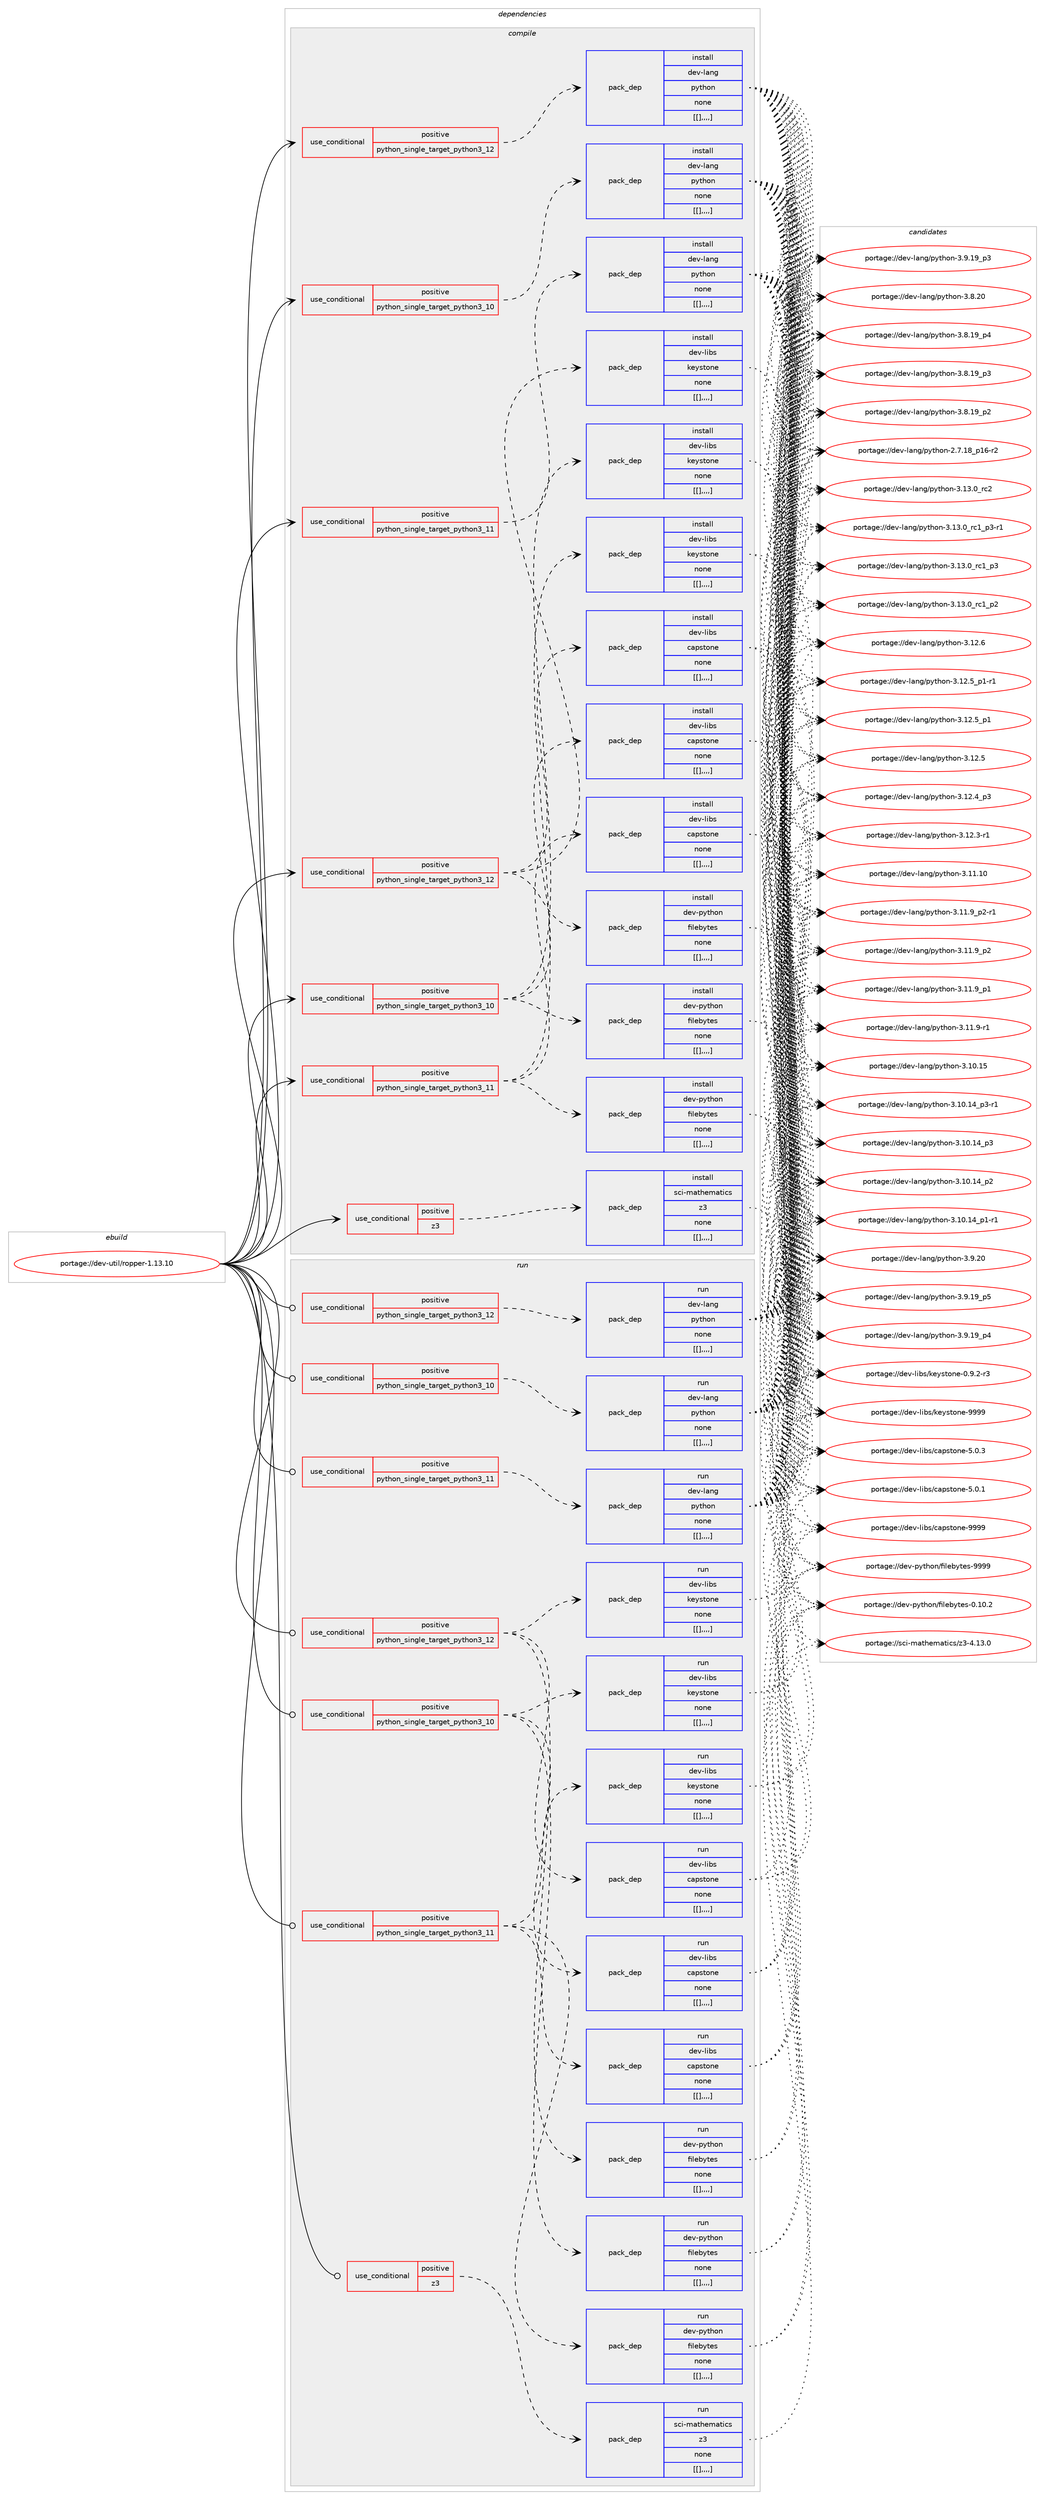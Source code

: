 digraph prolog {

# *************
# Graph options
# *************

newrank=true;
concentrate=true;
compound=true;
graph [rankdir=LR,fontname=Helvetica,fontsize=10,ranksep=1.5];#, ranksep=2.5, nodesep=0.2];
edge  [arrowhead=vee];
node  [fontname=Helvetica,fontsize=10];

# **********
# The ebuild
# **********

subgraph cluster_leftcol {
color=gray;
label=<<i>ebuild</i>>;
id [label="portage://dev-util/ropper-1.13.10", color=red, width=4, href="../dev-util/ropper-1.13.10.svg"];
}

# ****************
# The dependencies
# ****************

subgraph cluster_midcol {
color=gray;
label=<<i>dependencies</i>>;
subgraph cluster_compile {
fillcolor="#eeeeee";
style=filled;
label=<<i>compile</i>>;
subgraph cond63443 {
dependency223070 [label=<<TABLE BORDER="0" CELLBORDER="1" CELLSPACING="0" CELLPADDING="4"><TR><TD ROWSPAN="3" CELLPADDING="10">use_conditional</TD></TR><TR><TD>positive</TD></TR><TR><TD>python_single_target_python3_10</TD></TR></TABLE>>, shape=none, color=red];
subgraph pack158194 {
dependency223071 [label=<<TABLE BORDER="0" CELLBORDER="1" CELLSPACING="0" CELLPADDING="4" WIDTH="220"><TR><TD ROWSPAN="6" CELLPADDING="30">pack_dep</TD></TR><TR><TD WIDTH="110">install</TD></TR><TR><TD>dev-lang</TD></TR><TR><TD>python</TD></TR><TR><TD>none</TD></TR><TR><TD>[[],,,,]</TD></TR></TABLE>>, shape=none, color=blue];
}
dependency223070:e -> dependency223071:w [weight=20,style="dashed",arrowhead="vee"];
}
id:e -> dependency223070:w [weight=20,style="solid",arrowhead="vee"];
subgraph cond63444 {
dependency223072 [label=<<TABLE BORDER="0" CELLBORDER="1" CELLSPACING="0" CELLPADDING="4"><TR><TD ROWSPAN="3" CELLPADDING="10">use_conditional</TD></TR><TR><TD>positive</TD></TR><TR><TD>python_single_target_python3_10</TD></TR></TABLE>>, shape=none, color=red];
subgraph pack158195 {
dependency223073 [label=<<TABLE BORDER="0" CELLBORDER="1" CELLSPACING="0" CELLPADDING="4" WIDTH="220"><TR><TD ROWSPAN="6" CELLPADDING="30">pack_dep</TD></TR><TR><TD WIDTH="110">install</TD></TR><TR><TD>dev-libs</TD></TR><TR><TD>capstone</TD></TR><TR><TD>none</TD></TR><TR><TD>[[],,,,]</TD></TR></TABLE>>, shape=none, color=blue];
}
dependency223072:e -> dependency223073:w [weight=20,style="dashed",arrowhead="vee"];
subgraph pack158196 {
dependency223074 [label=<<TABLE BORDER="0" CELLBORDER="1" CELLSPACING="0" CELLPADDING="4" WIDTH="220"><TR><TD ROWSPAN="6" CELLPADDING="30">pack_dep</TD></TR><TR><TD WIDTH="110">install</TD></TR><TR><TD>dev-libs</TD></TR><TR><TD>keystone</TD></TR><TR><TD>none</TD></TR><TR><TD>[[],,,,]</TD></TR></TABLE>>, shape=none, color=blue];
}
dependency223072:e -> dependency223074:w [weight=20,style="dashed",arrowhead="vee"];
subgraph pack158197 {
dependency223075 [label=<<TABLE BORDER="0" CELLBORDER="1" CELLSPACING="0" CELLPADDING="4" WIDTH="220"><TR><TD ROWSPAN="6" CELLPADDING="30">pack_dep</TD></TR><TR><TD WIDTH="110">install</TD></TR><TR><TD>dev-python</TD></TR><TR><TD>filebytes</TD></TR><TR><TD>none</TD></TR><TR><TD>[[],,,,]</TD></TR></TABLE>>, shape=none, color=blue];
}
dependency223072:e -> dependency223075:w [weight=20,style="dashed",arrowhead="vee"];
}
id:e -> dependency223072:w [weight=20,style="solid",arrowhead="vee"];
subgraph cond63445 {
dependency223076 [label=<<TABLE BORDER="0" CELLBORDER="1" CELLSPACING="0" CELLPADDING="4"><TR><TD ROWSPAN="3" CELLPADDING="10">use_conditional</TD></TR><TR><TD>positive</TD></TR><TR><TD>python_single_target_python3_11</TD></TR></TABLE>>, shape=none, color=red];
subgraph pack158198 {
dependency223077 [label=<<TABLE BORDER="0" CELLBORDER="1" CELLSPACING="0" CELLPADDING="4" WIDTH="220"><TR><TD ROWSPAN="6" CELLPADDING="30">pack_dep</TD></TR><TR><TD WIDTH="110">install</TD></TR><TR><TD>dev-lang</TD></TR><TR><TD>python</TD></TR><TR><TD>none</TD></TR><TR><TD>[[],,,,]</TD></TR></TABLE>>, shape=none, color=blue];
}
dependency223076:e -> dependency223077:w [weight=20,style="dashed",arrowhead="vee"];
}
id:e -> dependency223076:w [weight=20,style="solid",arrowhead="vee"];
subgraph cond63446 {
dependency223078 [label=<<TABLE BORDER="0" CELLBORDER="1" CELLSPACING="0" CELLPADDING="4"><TR><TD ROWSPAN="3" CELLPADDING="10">use_conditional</TD></TR><TR><TD>positive</TD></TR><TR><TD>python_single_target_python3_11</TD></TR></TABLE>>, shape=none, color=red];
subgraph pack158199 {
dependency223079 [label=<<TABLE BORDER="0" CELLBORDER="1" CELLSPACING="0" CELLPADDING="4" WIDTH="220"><TR><TD ROWSPAN="6" CELLPADDING="30">pack_dep</TD></TR><TR><TD WIDTH="110">install</TD></TR><TR><TD>dev-libs</TD></TR><TR><TD>capstone</TD></TR><TR><TD>none</TD></TR><TR><TD>[[],,,,]</TD></TR></TABLE>>, shape=none, color=blue];
}
dependency223078:e -> dependency223079:w [weight=20,style="dashed",arrowhead="vee"];
subgraph pack158200 {
dependency223080 [label=<<TABLE BORDER="0" CELLBORDER="1" CELLSPACING="0" CELLPADDING="4" WIDTH="220"><TR><TD ROWSPAN="6" CELLPADDING="30">pack_dep</TD></TR><TR><TD WIDTH="110">install</TD></TR><TR><TD>dev-libs</TD></TR><TR><TD>keystone</TD></TR><TR><TD>none</TD></TR><TR><TD>[[],,,,]</TD></TR></TABLE>>, shape=none, color=blue];
}
dependency223078:e -> dependency223080:w [weight=20,style="dashed",arrowhead="vee"];
subgraph pack158201 {
dependency223081 [label=<<TABLE BORDER="0" CELLBORDER="1" CELLSPACING="0" CELLPADDING="4" WIDTH="220"><TR><TD ROWSPAN="6" CELLPADDING="30">pack_dep</TD></TR><TR><TD WIDTH="110">install</TD></TR><TR><TD>dev-python</TD></TR><TR><TD>filebytes</TD></TR><TR><TD>none</TD></TR><TR><TD>[[],,,,]</TD></TR></TABLE>>, shape=none, color=blue];
}
dependency223078:e -> dependency223081:w [weight=20,style="dashed",arrowhead="vee"];
}
id:e -> dependency223078:w [weight=20,style="solid",arrowhead="vee"];
subgraph cond63447 {
dependency223082 [label=<<TABLE BORDER="0" CELLBORDER="1" CELLSPACING="0" CELLPADDING="4"><TR><TD ROWSPAN="3" CELLPADDING="10">use_conditional</TD></TR><TR><TD>positive</TD></TR><TR><TD>python_single_target_python3_12</TD></TR></TABLE>>, shape=none, color=red];
subgraph pack158202 {
dependency223083 [label=<<TABLE BORDER="0" CELLBORDER="1" CELLSPACING="0" CELLPADDING="4" WIDTH="220"><TR><TD ROWSPAN="6" CELLPADDING="30">pack_dep</TD></TR><TR><TD WIDTH="110">install</TD></TR><TR><TD>dev-lang</TD></TR><TR><TD>python</TD></TR><TR><TD>none</TD></TR><TR><TD>[[],,,,]</TD></TR></TABLE>>, shape=none, color=blue];
}
dependency223082:e -> dependency223083:w [weight=20,style="dashed",arrowhead="vee"];
}
id:e -> dependency223082:w [weight=20,style="solid",arrowhead="vee"];
subgraph cond63448 {
dependency223084 [label=<<TABLE BORDER="0" CELLBORDER="1" CELLSPACING="0" CELLPADDING="4"><TR><TD ROWSPAN="3" CELLPADDING="10">use_conditional</TD></TR><TR><TD>positive</TD></TR><TR><TD>python_single_target_python3_12</TD></TR></TABLE>>, shape=none, color=red];
subgraph pack158203 {
dependency223085 [label=<<TABLE BORDER="0" CELLBORDER="1" CELLSPACING="0" CELLPADDING="4" WIDTH="220"><TR><TD ROWSPAN="6" CELLPADDING="30">pack_dep</TD></TR><TR><TD WIDTH="110">install</TD></TR><TR><TD>dev-libs</TD></TR><TR><TD>capstone</TD></TR><TR><TD>none</TD></TR><TR><TD>[[],,,,]</TD></TR></TABLE>>, shape=none, color=blue];
}
dependency223084:e -> dependency223085:w [weight=20,style="dashed",arrowhead="vee"];
subgraph pack158204 {
dependency223086 [label=<<TABLE BORDER="0" CELLBORDER="1" CELLSPACING="0" CELLPADDING="4" WIDTH="220"><TR><TD ROWSPAN="6" CELLPADDING="30">pack_dep</TD></TR><TR><TD WIDTH="110">install</TD></TR><TR><TD>dev-libs</TD></TR><TR><TD>keystone</TD></TR><TR><TD>none</TD></TR><TR><TD>[[],,,,]</TD></TR></TABLE>>, shape=none, color=blue];
}
dependency223084:e -> dependency223086:w [weight=20,style="dashed",arrowhead="vee"];
subgraph pack158205 {
dependency223087 [label=<<TABLE BORDER="0" CELLBORDER="1" CELLSPACING="0" CELLPADDING="4" WIDTH="220"><TR><TD ROWSPAN="6" CELLPADDING="30">pack_dep</TD></TR><TR><TD WIDTH="110">install</TD></TR><TR><TD>dev-python</TD></TR><TR><TD>filebytes</TD></TR><TR><TD>none</TD></TR><TR><TD>[[],,,,]</TD></TR></TABLE>>, shape=none, color=blue];
}
dependency223084:e -> dependency223087:w [weight=20,style="dashed",arrowhead="vee"];
}
id:e -> dependency223084:w [weight=20,style="solid",arrowhead="vee"];
subgraph cond63449 {
dependency223088 [label=<<TABLE BORDER="0" CELLBORDER="1" CELLSPACING="0" CELLPADDING="4"><TR><TD ROWSPAN="3" CELLPADDING="10">use_conditional</TD></TR><TR><TD>positive</TD></TR><TR><TD>z3</TD></TR></TABLE>>, shape=none, color=red];
subgraph pack158206 {
dependency223089 [label=<<TABLE BORDER="0" CELLBORDER="1" CELLSPACING="0" CELLPADDING="4" WIDTH="220"><TR><TD ROWSPAN="6" CELLPADDING="30">pack_dep</TD></TR><TR><TD WIDTH="110">install</TD></TR><TR><TD>sci-mathematics</TD></TR><TR><TD>z3</TD></TR><TR><TD>none</TD></TR><TR><TD>[[],,,,]</TD></TR></TABLE>>, shape=none, color=blue];
}
dependency223088:e -> dependency223089:w [weight=20,style="dashed",arrowhead="vee"];
}
id:e -> dependency223088:w [weight=20,style="solid",arrowhead="vee"];
}
subgraph cluster_compileandrun {
fillcolor="#eeeeee";
style=filled;
label=<<i>compile and run</i>>;
}
subgraph cluster_run {
fillcolor="#eeeeee";
style=filled;
label=<<i>run</i>>;
subgraph cond63450 {
dependency223090 [label=<<TABLE BORDER="0" CELLBORDER="1" CELLSPACING="0" CELLPADDING="4"><TR><TD ROWSPAN="3" CELLPADDING="10">use_conditional</TD></TR><TR><TD>positive</TD></TR><TR><TD>python_single_target_python3_10</TD></TR></TABLE>>, shape=none, color=red];
subgraph pack158207 {
dependency223091 [label=<<TABLE BORDER="0" CELLBORDER="1" CELLSPACING="0" CELLPADDING="4" WIDTH="220"><TR><TD ROWSPAN="6" CELLPADDING="30">pack_dep</TD></TR><TR><TD WIDTH="110">run</TD></TR><TR><TD>dev-lang</TD></TR><TR><TD>python</TD></TR><TR><TD>none</TD></TR><TR><TD>[[],,,,]</TD></TR></TABLE>>, shape=none, color=blue];
}
dependency223090:e -> dependency223091:w [weight=20,style="dashed",arrowhead="vee"];
}
id:e -> dependency223090:w [weight=20,style="solid",arrowhead="odot"];
subgraph cond63451 {
dependency223092 [label=<<TABLE BORDER="0" CELLBORDER="1" CELLSPACING="0" CELLPADDING="4"><TR><TD ROWSPAN="3" CELLPADDING="10">use_conditional</TD></TR><TR><TD>positive</TD></TR><TR><TD>python_single_target_python3_10</TD></TR></TABLE>>, shape=none, color=red];
subgraph pack158208 {
dependency223093 [label=<<TABLE BORDER="0" CELLBORDER="1" CELLSPACING="0" CELLPADDING="4" WIDTH="220"><TR><TD ROWSPAN="6" CELLPADDING="30">pack_dep</TD></TR><TR><TD WIDTH="110">run</TD></TR><TR><TD>dev-libs</TD></TR><TR><TD>capstone</TD></TR><TR><TD>none</TD></TR><TR><TD>[[],,,,]</TD></TR></TABLE>>, shape=none, color=blue];
}
dependency223092:e -> dependency223093:w [weight=20,style="dashed",arrowhead="vee"];
subgraph pack158209 {
dependency223094 [label=<<TABLE BORDER="0" CELLBORDER="1" CELLSPACING="0" CELLPADDING="4" WIDTH="220"><TR><TD ROWSPAN="6" CELLPADDING="30">pack_dep</TD></TR><TR><TD WIDTH="110">run</TD></TR><TR><TD>dev-libs</TD></TR><TR><TD>keystone</TD></TR><TR><TD>none</TD></TR><TR><TD>[[],,,,]</TD></TR></TABLE>>, shape=none, color=blue];
}
dependency223092:e -> dependency223094:w [weight=20,style="dashed",arrowhead="vee"];
subgraph pack158210 {
dependency223095 [label=<<TABLE BORDER="0" CELLBORDER="1" CELLSPACING="0" CELLPADDING="4" WIDTH="220"><TR><TD ROWSPAN="6" CELLPADDING="30">pack_dep</TD></TR><TR><TD WIDTH="110">run</TD></TR><TR><TD>dev-python</TD></TR><TR><TD>filebytes</TD></TR><TR><TD>none</TD></TR><TR><TD>[[],,,,]</TD></TR></TABLE>>, shape=none, color=blue];
}
dependency223092:e -> dependency223095:w [weight=20,style="dashed",arrowhead="vee"];
}
id:e -> dependency223092:w [weight=20,style="solid",arrowhead="odot"];
subgraph cond63452 {
dependency223096 [label=<<TABLE BORDER="0" CELLBORDER="1" CELLSPACING="0" CELLPADDING="4"><TR><TD ROWSPAN="3" CELLPADDING="10">use_conditional</TD></TR><TR><TD>positive</TD></TR><TR><TD>python_single_target_python3_11</TD></TR></TABLE>>, shape=none, color=red];
subgraph pack158211 {
dependency223097 [label=<<TABLE BORDER="0" CELLBORDER="1" CELLSPACING="0" CELLPADDING="4" WIDTH="220"><TR><TD ROWSPAN="6" CELLPADDING="30">pack_dep</TD></TR><TR><TD WIDTH="110">run</TD></TR><TR><TD>dev-lang</TD></TR><TR><TD>python</TD></TR><TR><TD>none</TD></TR><TR><TD>[[],,,,]</TD></TR></TABLE>>, shape=none, color=blue];
}
dependency223096:e -> dependency223097:w [weight=20,style="dashed",arrowhead="vee"];
}
id:e -> dependency223096:w [weight=20,style="solid",arrowhead="odot"];
subgraph cond63453 {
dependency223098 [label=<<TABLE BORDER="0" CELLBORDER="1" CELLSPACING="0" CELLPADDING="4"><TR><TD ROWSPAN="3" CELLPADDING="10">use_conditional</TD></TR><TR><TD>positive</TD></TR><TR><TD>python_single_target_python3_11</TD></TR></TABLE>>, shape=none, color=red];
subgraph pack158212 {
dependency223099 [label=<<TABLE BORDER="0" CELLBORDER="1" CELLSPACING="0" CELLPADDING="4" WIDTH="220"><TR><TD ROWSPAN="6" CELLPADDING="30">pack_dep</TD></TR><TR><TD WIDTH="110">run</TD></TR><TR><TD>dev-libs</TD></TR><TR><TD>capstone</TD></TR><TR><TD>none</TD></TR><TR><TD>[[],,,,]</TD></TR></TABLE>>, shape=none, color=blue];
}
dependency223098:e -> dependency223099:w [weight=20,style="dashed",arrowhead="vee"];
subgraph pack158213 {
dependency223100 [label=<<TABLE BORDER="0" CELLBORDER="1" CELLSPACING="0" CELLPADDING="4" WIDTH="220"><TR><TD ROWSPAN="6" CELLPADDING="30">pack_dep</TD></TR><TR><TD WIDTH="110">run</TD></TR><TR><TD>dev-libs</TD></TR><TR><TD>keystone</TD></TR><TR><TD>none</TD></TR><TR><TD>[[],,,,]</TD></TR></TABLE>>, shape=none, color=blue];
}
dependency223098:e -> dependency223100:w [weight=20,style="dashed",arrowhead="vee"];
subgraph pack158214 {
dependency223101 [label=<<TABLE BORDER="0" CELLBORDER="1" CELLSPACING="0" CELLPADDING="4" WIDTH="220"><TR><TD ROWSPAN="6" CELLPADDING="30">pack_dep</TD></TR><TR><TD WIDTH="110">run</TD></TR><TR><TD>dev-python</TD></TR><TR><TD>filebytes</TD></TR><TR><TD>none</TD></TR><TR><TD>[[],,,,]</TD></TR></TABLE>>, shape=none, color=blue];
}
dependency223098:e -> dependency223101:w [weight=20,style="dashed",arrowhead="vee"];
}
id:e -> dependency223098:w [weight=20,style="solid",arrowhead="odot"];
subgraph cond63454 {
dependency223102 [label=<<TABLE BORDER="0" CELLBORDER="1" CELLSPACING="0" CELLPADDING="4"><TR><TD ROWSPAN="3" CELLPADDING="10">use_conditional</TD></TR><TR><TD>positive</TD></TR><TR><TD>python_single_target_python3_12</TD></TR></TABLE>>, shape=none, color=red];
subgraph pack158215 {
dependency223103 [label=<<TABLE BORDER="0" CELLBORDER="1" CELLSPACING="0" CELLPADDING="4" WIDTH="220"><TR><TD ROWSPAN="6" CELLPADDING="30">pack_dep</TD></TR><TR><TD WIDTH="110">run</TD></TR><TR><TD>dev-lang</TD></TR><TR><TD>python</TD></TR><TR><TD>none</TD></TR><TR><TD>[[],,,,]</TD></TR></TABLE>>, shape=none, color=blue];
}
dependency223102:e -> dependency223103:w [weight=20,style="dashed",arrowhead="vee"];
}
id:e -> dependency223102:w [weight=20,style="solid",arrowhead="odot"];
subgraph cond63455 {
dependency223104 [label=<<TABLE BORDER="0" CELLBORDER="1" CELLSPACING="0" CELLPADDING="4"><TR><TD ROWSPAN="3" CELLPADDING="10">use_conditional</TD></TR><TR><TD>positive</TD></TR><TR><TD>python_single_target_python3_12</TD></TR></TABLE>>, shape=none, color=red];
subgraph pack158216 {
dependency223105 [label=<<TABLE BORDER="0" CELLBORDER="1" CELLSPACING="0" CELLPADDING="4" WIDTH="220"><TR><TD ROWSPAN="6" CELLPADDING="30">pack_dep</TD></TR><TR><TD WIDTH="110">run</TD></TR><TR><TD>dev-libs</TD></TR><TR><TD>capstone</TD></TR><TR><TD>none</TD></TR><TR><TD>[[],,,,]</TD></TR></TABLE>>, shape=none, color=blue];
}
dependency223104:e -> dependency223105:w [weight=20,style="dashed",arrowhead="vee"];
subgraph pack158217 {
dependency223106 [label=<<TABLE BORDER="0" CELLBORDER="1" CELLSPACING="0" CELLPADDING="4" WIDTH="220"><TR><TD ROWSPAN="6" CELLPADDING="30">pack_dep</TD></TR><TR><TD WIDTH="110">run</TD></TR><TR><TD>dev-libs</TD></TR><TR><TD>keystone</TD></TR><TR><TD>none</TD></TR><TR><TD>[[],,,,]</TD></TR></TABLE>>, shape=none, color=blue];
}
dependency223104:e -> dependency223106:w [weight=20,style="dashed",arrowhead="vee"];
subgraph pack158218 {
dependency223107 [label=<<TABLE BORDER="0" CELLBORDER="1" CELLSPACING="0" CELLPADDING="4" WIDTH="220"><TR><TD ROWSPAN="6" CELLPADDING="30">pack_dep</TD></TR><TR><TD WIDTH="110">run</TD></TR><TR><TD>dev-python</TD></TR><TR><TD>filebytes</TD></TR><TR><TD>none</TD></TR><TR><TD>[[],,,,]</TD></TR></TABLE>>, shape=none, color=blue];
}
dependency223104:e -> dependency223107:w [weight=20,style="dashed",arrowhead="vee"];
}
id:e -> dependency223104:w [weight=20,style="solid",arrowhead="odot"];
subgraph cond63456 {
dependency223108 [label=<<TABLE BORDER="0" CELLBORDER="1" CELLSPACING="0" CELLPADDING="4"><TR><TD ROWSPAN="3" CELLPADDING="10">use_conditional</TD></TR><TR><TD>positive</TD></TR><TR><TD>z3</TD></TR></TABLE>>, shape=none, color=red];
subgraph pack158219 {
dependency223109 [label=<<TABLE BORDER="0" CELLBORDER="1" CELLSPACING="0" CELLPADDING="4" WIDTH="220"><TR><TD ROWSPAN="6" CELLPADDING="30">pack_dep</TD></TR><TR><TD WIDTH="110">run</TD></TR><TR><TD>sci-mathematics</TD></TR><TR><TD>z3</TD></TR><TR><TD>none</TD></TR><TR><TD>[[],,,,]</TD></TR></TABLE>>, shape=none, color=blue];
}
dependency223108:e -> dependency223109:w [weight=20,style="dashed",arrowhead="vee"];
}
id:e -> dependency223108:w [weight=20,style="solid",arrowhead="odot"];
}
}

# **************
# The candidates
# **************

subgraph cluster_choices {
rank=same;
color=gray;
label=<<i>candidates</i>>;

subgraph choice158194 {
color=black;
nodesep=1;
choice10010111845108971101034711212111610411111045514649514648951149950 [label="portage://dev-lang/python-3.13.0_rc2", color=red, width=4,href="../dev-lang/python-3.13.0_rc2.svg"];
choice1001011184510897110103471121211161041111104551464951464895114994995112514511449 [label="portage://dev-lang/python-3.13.0_rc1_p3-r1", color=red, width=4,href="../dev-lang/python-3.13.0_rc1_p3-r1.svg"];
choice100101118451089711010347112121116104111110455146495146489511499499511251 [label="portage://dev-lang/python-3.13.0_rc1_p3", color=red, width=4,href="../dev-lang/python-3.13.0_rc1_p3.svg"];
choice100101118451089711010347112121116104111110455146495146489511499499511250 [label="portage://dev-lang/python-3.13.0_rc1_p2", color=red, width=4,href="../dev-lang/python-3.13.0_rc1_p2.svg"];
choice10010111845108971101034711212111610411111045514649504654 [label="portage://dev-lang/python-3.12.6", color=red, width=4,href="../dev-lang/python-3.12.6.svg"];
choice1001011184510897110103471121211161041111104551464950465395112494511449 [label="portage://dev-lang/python-3.12.5_p1-r1", color=red, width=4,href="../dev-lang/python-3.12.5_p1-r1.svg"];
choice100101118451089711010347112121116104111110455146495046539511249 [label="portage://dev-lang/python-3.12.5_p1", color=red, width=4,href="../dev-lang/python-3.12.5_p1.svg"];
choice10010111845108971101034711212111610411111045514649504653 [label="portage://dev-lang/python-3.12.5", color=red, width=4,href="../dev-lang/python-3.12.5.svg"];
choice100101118451089711010347112121116104111110455146495046529511251 [label="portage://dev-lang/python-3.12.4_p3", color=red, width=4,href="../dev-lang/python-3.12.4_p3.svg"];
choice100101118451089711010347112121116104111110455146495046514511449 [label="portage://dev-lang/python-3.12.3-r1", color=red, width=4,href="../dev-lang/python-3.12.3-r1.svg"];
choice1001011184510897110103471121211161041111104551464949464948 [label="portage://dev-lang/python-3.11.10", color=red, width=4,href="../dev-lang/python-3.11.10.svg"];
choice1001011184510897110103471121211161041111104551464949465795112504511449 [label="portage://dev-lang/python-3.11.9_p2-r1", color=red, width=4,href="../dev-lang/python-3.11.9_p2-r1.svg"];
choice100101118451089711010347112121116104111110455146494946579511250 [label="portage://dev-lang/python-3.11.9_p2", color=red, width=4,href="../dev-lang/python-3.11.9_p2.svg"];
choice100101118451089711010347112121116104111110455146494946579511249 [label="portage://dev-lang/python-3.11.9_p1", color=red, width=4,href="../dev-lang/python-3.11.9_p1.svg"];
choice100101118451089711010347112121116104111110455146494946574511449 [label="portage://dev-lang/python-3.11.9-r1", color=red, width=4,href="../dev-lang/python-3.11.9-r1.svg"];
choice1001011184510897110103471121211161041111104551464948464953 [label="portage://dev-lang/python-3.10.15", color=red, width=4,href="../dev-lang/python-3.10.15.svg"];
choice100101118451089711010347112121116104111110455146494846495295112514511449 [label="portage://dev-lang/python-3.10.14_p3-r1", color=red, width=4,href="../dev-lang/python-3.10.14_p3-r1.svg"];
choice10010111845108971101034711212111610411111045514649484649529511251 [label="portage://dev-lang/python-3.10.14_p3", color=red, width=4,href="../dev-lang/python-3.10.14_p3.svg"];
choice10010111845108971101034711212111610411111045514649484649529511250 [label="portage://dev-lang/python-3.10.14_p2", color=red, width=4,href="../dev-lang/python-3.10.14_p2.svg"];
choice100101118451089711010347112121116104111110455146494846495295112494511449 [label="portage://dev-lang/python-3.10.14_p1-r1", color=red, width=4,href="../dev-lang/python-3.10.14_p1-r1.svg"];
choice10010111845108971101034711212111610411111045514657465048 [label="portage://dev-lang/python-3.9.20", color=red, width=4,href="../dev-lang/python-3.9.20.svg"];
choice100101118451089711010347112121116104111110455146574649579511253 [label="portage://dev-lang/python-3.9.19_p5", color=red, width=4,href="../dev-lang/python-3.9.19_p5.svg"];
choice100101118451089711010347112121116104111110455146574649579511252 [label="portage://dev-lang/python-3.9.19_p4", color=red, width=4,href="../dev-lang/python-3.9.19_p4.svg"];
choice100101118451089711010347112121116104111110455146574649579511251 [label="portage://dev-lang/python-3.9.19_p3", color=red, width=4,href="../dev-lang/python-3.9.19_p3.svg"];
choice10010111845108971101034711212111610411111045514656465048 [label="portage://dev-lang/python-3.8.20", color=red, width=4,href="../dev-lang/python-3.8.20.svg"];
choice100101118451089711010347112121116104111110455146564649579511252 [label="portage://dev-lang/python-3.8.19_p4", color=red, width=4,href="../dev-lang/python-3.8.19_p4.svg"];
choice100101118451089711010347112121116104111110455146564649579511251 [label="portage://dev-lang/python-3.8.19_p3", color=red, width=4,href="../dev-lang/python-3.8.19_p3.svg"];
choice100101118451089711010347112121116104111110455146564649579511250 [label="portage://dev-lang/python-3.8.19_p2", color=red, width=4,href="../dev-lang/python-3.8.19_p2.svg"];
choice100101118451089711010347112121116104111110455046554649569511249544511450 [label="portage://dev-lang/python-2.7.18_p16-r2", color=red, width=4,href="../dev-lang/python-2.7.18_p16-r2.svg"];
dependency223071:e -> choice10010111845108971101034711212111610411111045514649514648951149950:w [style=dotted,weight="100"];
dependency223071:e -> choice1001011184510897110103471121211161041111104551464951464895114994995112514511449:w [style=dotted,weight="100"];
dependency223071:e -> choice100101118451089711010347112121116104111110455146495146489511499499511251:w [style=dotted,weight="100"];
dependency223071:e -> choice100101118451089711010347112121116104111110455146495146489511499499511250:w [style=dotted,weight="100"];
dependency223071:e -> choice10010111845108971101034711212111610411111045514649504654:w [style=dotted,weight="100"];
dependency223071:e -> choice1001011184510897110103471121211161041111104551464950465395112494511449:w [style=dotted,weight="100"];
dependency223071:e -> choice100101118451089711010347112121116104111110455146495046539511249:w [style=dotted,weight="100"];
dependency223071:e -> choice10010111845108971101034711212111610411111045514649504653:w [style=dotted,weight="100"];
dependency223071:e -> choice100101118451089711010347112121116104111110455146495046529511251:w [style=dotted,weight="100"];
dependency223071:e -> choice100101118451089711010347112121116104111110455146495046514511449:w [style=dotted,weight="100"];
dependency223071:e -> choice1001011184510897110103471121211161041111104551464949464948:w [style=dotted,weight="100"];
dependency223071:e -> choice1001011184510897110103471121211161041111104551464949465795112504511449:w [style=dotted,weight="100"];
dependency223071:e -> choice100101118451089711010347112121116104111110455146494946579511250:w [style=dotted,weight="100"];
dependency223071:e -> choice100101118451089711010347112121116104111110455146494946579511249:w [style=dotted,weight="100"];
dependency223071:e -> choice100101118451089711010347112121116104111110455146494946574511449:w [style=dotted,weight="100"];
dependency223071:e -> choice1001011184510897110103471121211161041111104551464948464953:w [style=dotted,weight="100"];
dependency223071:e -> choice100101118451089711010347112121116104111110455146494846495295112514511449:w [style=dotted,weight="100"];
dependency223071:e -> choice10010111845108971101034711212111610411111045514649484649529511251:w [style=dotted,weight="100"];
dependency223071:e -> choice10010111845108971101034711212111610411111045514649484649529511250:w [style=dotted,weight="100"];
dependency223071:e -> choice100101118451089711010347112121116104111110455146494846495295112494511449:w [style=dotted,weight="100"];
dependency223071:e -> choice10010111845108971101034711212111610411111045514657465048:w [style=dotted,weight="100"];
dependency223071:e -> choice100101118451089711010347112121116104111110455146574649579511253:w [style=dotted,weight="100"];
dependency223071:e -> choice100101118451089711010347112121116104111110455146574649579511252:w [style=dotted,weight="100"];
dependency223071:e -> choice100101118451089711010347112121116104111110455146574649579511251:w [style=dotted,weight="100"];
dependency223071:e -> choice10010111845108971101034711212111610411111045514656465048:w [style=dotted,weight="100"];
dependency223071:e -> choice100101118451089711010347112121116104111110455146564649579511252:w [style=dotted,weight="100"];
dependency223071:e -> choice100101118451089711010347112121116104111110455146564649579511251:w [style=dotted,weight="100"];
dependency223071:e -> choice100101118451089711010347112121116104111110455146564649579511250:w [style=dotted,weight="100"];
dependency223071:e -> choice100101118451089711010347112121116104111110455046554649569511249544511450:w [style=dotted,weight="100"];
}
subgraph choice158195 {
color=black;
nodesep=1;
choice10010111845108105981154799971121151161111101014557575757 [label="portage://dev-libs/capstone-9999", color=red, width=4,href="../dev-libs/capstone-9999.svg"];
choice1001011184510810598115479997112115116111110101455346484651 [label="portage://dev-libs/capstone-5.0.3", color=red, width=4,href="../dev-libs/capstone-5.0.3.svg"];
choice1001011184510810598115479997112115116111110101455346484649 [label="portage://dev-libs/capstone-5.0.1", color=red, width=4,href="../dev-libs/capstone-5.0.1.svg"];
dependency223073:e -> choice10010111845108105981154799971121151161111101014557575757:w [style=dotted,weight="100"];
dependency223073:e -> choice1001011184510810598115479997112115116111110101455346484651:w [style=dotted,weight="100"];
dependency223073:e -> choice1001011184510810598115479997112115116111110101455346484649:w [style=dotted,weight="100"];
}
subgraph choice158196 {
color=black;
nodesep=1;
choice1001011184510810598115471071011211151161111101014557575757 [label="portage://dev-libs/keystone-9999", color=red, width=4,href="../dev-libs/keystone-9999.svg"];
choice1001011184510810598115471071011211151161111101014548465746504511451 [label="portage://dev-libs/keystone-0.9.2-r3", color=red, width=4,href="../dev-libs/keystone-0.9.2-r3.svg"];
dependency223074:e -> choice1001011184510810598115471071011211151161111101014557575757:w [style=dotted,weight="100"];
dependency223074:e -> choice1001011184510810598115471071011211151161111101014548465746504511451:w [style=dotted,weight="100"];
}
subgraph choice158197 {
color=black;
nodesep=1;
choice1001011184511212111610411111047102105108101981211161011154557575757 [label="portage://dev-python/filebytes-9999", color=red, width=4,href="../dev-python/filebytes-9999.svg"];
choice10010111845112121116104111110471021051081019812111610111545484649484650 [label="portage://dev-python/filebytes-0.10.2", color=red, width=4,href="../dev-python/filebytes-0.10.2.svg"];
dependency223075:e -> choice1001011184511212111610411111047102105108101981211161011154557575757:w [style=dotted,weight="100"];
dependency223075:e -> choice10010111845112121116104111110471021051081019812111610111545484649484650:w [style=dotted,weight="100"];
}
subgraph choice158198 {
color=black;
nodesep=1;
choice10010111845108971101034711212111610411111045514649514648951149950 [label="portage://dev-lang/python-3.13.0_rc2", color=red, width=4,href="../dev-lang/python-3.13.0_rc2.svg"];
choice1001011184510897110103471121211161041111104551464951464895114994995112514511449 [label="portage://dev-lang/python-3.13.0_rc1_p3-r1", color=red, width=4,href="../dev-lang/python-3.13.0_rc1_p3-r1.svg"];
choice100101118451089711010347112121116104111110455146495146489511499499511251 [label="portage://dev-lang/python-3.13.0_rc1_p3", color=red, width=4,href="../dev-lang/python-3.13.0_rc1_p3.svg"];
choice100101118451089711010347112121116104111110455146495146489511499499511250 [label="portage://dev-lang/python-3.13.0_rc1_p2", color=red, width=4,href="../dev-lang/python-3.13.0_rc1_p2.svg"];
choice10010111845108971101034711212111610411111045514649504654 [label="portage://dev-lang/python-3.12.6", color=red, width=4,href="../dev-lang/python-3.12.6.svg"];
choice1001011184510897110103471121211161041111104551464950465395112494511449 [label="portage://dev-lang/python-3.12.5_p1-r1", color=red, width=4,href="../dev-lang/python-3.12.5_p1-r1.svg"];
choice100101118451089711010347112121116104111110455146495046539511249 [label="portage://dev-lang/python-3.12.5_p1", color=red, width=4,href="../dev-lang/python-3.12.5_p1.svg"];
choice10010111845108971101034711212111610411111045514649504653 [label="portage://dev-lang/python-3.12.5", color=red, width=4,href="../dev-lang/python-3.12.5.svg"];
choice100101118451089711010347112121116104111110455146495046529511251 [label="portage://dev-lang/python-3.12.4_p3", color=red, width=4,href="../dev-lang/python-3.12.4_p3.svg"];
choice100101118451089711010347112121116104111110455146495046514511449 [label="portage://dev-lang/python-3.12.3-r1", color=red, width=4,href="../dev-lang/python-3.12.3-r1.svg"];
choice1001011184510897110103471121211161041111104551464949464948 [label="portage://dev-lang/python-3.11.10", color=red, width=4,href="../dev-lang/python-3.11.10.svg"];
choice1001011184510897110103471121211161041111104551464949465795112504511449 [label="portage://dev-lang/python-3.11.9_p2-r1", color=red, width=4,href="../dev-lang/python-3.11.9_p2-r1.svg"];
choice100101118451089711010347112121116104111110455146494946579511250 [label="portage://dev-lang/python-3.11.9_p2", color=red, width=4,href="../dev-lang/python-3.11.9_p2.svg"];
choice100101118451089711010347112121116104111110455146494946579511249 [label="portage://dev-lang/python-3.11.9_p1", color=red, width=4,href="../dev-lang/python-3.11.9_p1.svg"];
choice100101118451089711010347112121116104111110455146494946574511449 [label="portage://dev-lang/python-3.11.9-r1", color=red, width=4,href="../dev-lang/python-3.11.9-r1.svg"];
choice1001011184510897110103471121211161041111104551464948464953 [label="portage://dev-lang/python-3.10.15", color=red, width=4,href="../dev-lang/python-3.10.15.svg"];
choice100101118451089711010347112121116104111110455146494846495295112514511449 [label="portage://dev-lang/python-3.10.14_p3-r1", color=red, width=4,href="../dev-lang/python-3.10.14_p3-r1.svg"];
choice10010111845108971101034711212111610411111045514649484649529511251 [label="portage://dev-lang/python-3.10.14_p3", color=red, width=4,href="../dev-lang/python-3.10.14_p3.svg"];
choice10010111845108971101034711212111610411111045514649484649529511250 [label="portage://dev-lang/python-3.10.14_p2", color=red, width=4,href="../dev-lang/python-3.10.14_p2.svg"];
choice100101118451089711010347112121116104111110455146494846495295112494511449 [label="portage://dev-lang/python-3.10.14_p1-r1", color=red, width=4,href="../dev-lang/python-3.10.14_p1-r1.svg"];
choice10010111845108971101034711212111610411111045514657465048 [label="portage://dev-lang/python-3.9.20", color=red, width=4,href="../dev-lang/python-3.9.20.svg"];
choice100101118451089711010347112121116104111110455146574649579511253 [label="portage://dev-lang/python-3.9.19_p5", color=red, width=4,href="../dev-lang/python-3.9.19_p5.svg"];
choice100101118451089711010347112121116104111110455146574649579511252 [label="portage://dev-lang/python-3.9.19_p4", color=red, width=4,href="../dev-lang/python-3.9.19_p4.svg"];
choice100101118451089711010347112121116104111110455146574649579511251 [label="portage://dev-lang/python-3.9.19_p3", color=red, width=4,href="../dev-lang/python-3.9.19_p3.svg"];
choice10010111845108971101034711212111610411111045514656465048 [label="portage://dev-lang/python-3.8.20", color=red, width=4,href="../dev-lang/python-3.8.20.svg"];
choice100101118451089711010347112121116104111110455146564649579511252 [label="portage://dev-lang/python-3.8.19_p4", color=red, width=4,href="../dev-lang/python-3.8.19_p4.svg"];
choice100101118451089711010347112121116104111110455146564649579511251 [label="portage://dev-lang/python-3.8.19_p3", color=red, width=4,href="../dev-lang/python-3.8.19_p3.svg"];
choice100101118451089711010347112121116104111110455146564649579511250 [label="portage://dev-lang/python-3.8.19_p2", color=red, width=4,href="../dev-lang/python-3.8.19_p2.svg"];
choice100101118451089711010347112121116104111110455046554649569511249544511450 [label="portage://dev-lang/python-2.7.18_p16-r2", color=red, width=4,href="../dev-lang/python-2.7.18_p16-r2.svg"];
dependency223077:e -> choice10010111845108971101034711212111610411111045514649514648951149950:w [style=dotted,weight="100"];
dependency223077:e -> choice1001011184510897110103471121211161041111104551464951464895114994995112514511449:w [style=dotted,weight="100"];
dependency223077:e -> choice100101118451089711010347112121116104111110455146495146489511499499511251:w [style=dotted,weight="100"];
dependency223077:e -> choice100101118451089711010347112121116104111110455146495146489511499499511250:w [style=dotted,weight="100"];
dependency223077:e -> choice10010111845108971101034711212111610411111045514649504654:w [style=dotted,weight="100"];
dependency223077:e -> choice1001011184510897110103471121211161041111104551464950465395112494511449:w [style=dotted,weight="100"];
dependency223077:e -> choice100101118451089711010347112121116104111110455146495046539511249:w [style=dotted,weight="100"];
dependency223077:e -> choice10010111845108971101034711212111610411111045514649504653:w [style=dotted,weight="100"];
dependency223077:e -> choice100101118451089711010347112121116104111110455146495046529511251:w [style=dotted,weight="100"];
dependency223077:e -> choice100101118451089711010347112121116104111110455146495046514511449:w [style=dotted,weight="100"];
dependency223077:e -> choice1001011184510897110103471121211161041111104551464949464948:w [style=dotted,weight="100"];
dependency223077:e -> choice1001011184510897110103471121211161041111104551464949465795112504511449:w [style=dotted,weight="100"];
dependency223077:e -> choice100101118451089711010347112121116104111110455146494946579511250:w [style=dotted,weight="100"];
dependency223077:e -> choice100101118451089711010347112121116104111110455146494946579511249:w [style=dotted,weight="100"];
dependency223077:e -> choice100101118451089711010347112121116104111110455146494946574511449:w [style=dotted,weight="100"];
dependency223077:e -> choice1001011184510897110103471121211161041111104551464948464953:w [style=dotted,weight="100"];
dependency223077:e -> choice100101118451089711010347112121116104111110455146494846495295112514511449:w [style=dotted,weight="100"];
dependency223077:e -> choice10010111845108971101034711212111610411111045514649484649529511251:w [style=dotted,weight="100"];
dependency223077:e -> choice10010111845108971101034711212111610411111045514649484649529511250:w [style=dotted,weight="100"];
dependency223077:e -> choice100101118451089711010347112121116104111110455146494846495295112494511449:w [style=dotted,weight="100"];
dependency223077:e -> choice10010111845108971101034711212111610411111045514657465048:w [style=dotted,weight="100"];
dependency223077:e -> choice100101118451089711010347112121116104111110455146574649579511253:w [style=dotted,weight="100"];
dependency223077:e -> choice100101118451089711010347112121116104111110455146574649579511252:w [style=dotted,weight="100"];
dependency223077:e -> choice100101118451089711010347112121116104111110455146574649579511251:w [style=dotted,weight="100"];
dependency223077:e -> choice10010111845108971101034711212111610411111045514656465048:w [style=dotted,weight="100"];
dependency223077:e -> choice100101118451089711010347112121116104111110455146564649579511252:w [style=dotted,weight="100"];
dependency223077:e -> choice100101118451089711010347112121116104111110455146564649579511251:w [style=dotted,weight="100"];
dependency223077:e -> choice100101118451089711010347112121116104111110455146564649579511250:w [style=dotted,weight="100"];
dependency223077:e -> choice100101118451089711010347112121116104111110455046554649569511249544511450:w [style=dotted,weight="100"];
}
subgraph choice158199 {
color=black;
nodesep=1;
choice10010111845108105981154799971121151161111101014557575757 [label="portage://dev-libs/capstone-9999", color=red, width=4,href="../dev-libs/capstone-9999.svg"];
choice1001011184510810598115479997112115116111110101455346484651 [label="portage://dev-libs/capstone-5.0.3", color=red, width=4,href="../dev-libs/capstone-5.0.3.svg"];
choice1001011184510810598115479997112115116111110101455346484649 [label="portage://dev-libs/capstone-5.0.1", color=red, width=4,href="../dev-libs/capstone-5.0.1.svg"];
dependency223079:e -> choice10010111845108105981154799971121151161111101014557575757:w [style=dotted,weight="100"];
dependency223079:e -> choice1001011184510810598115479997112115116111110101455346484651:w [style=dotted,weight="100"];
dependency223079:e -> choice1001011184510810598115479997112115116111110101455346484649:w [style=dotted,weight="100"];
}
subgraph choice158200 {
color=black;
nodesep=1;
choice1001011184510810598115471071011211151161111101014557575757 [label="portage://dev-libs/keystone-9999", color=red, width=4,href="../dev-libs/keystone-9999.svg"];
choice1001011184510810598115471071011211151161111101014548465746504511451 [label="portage://dev-libs/keystone-0.9.2-r3", color=red, width=4,href="../dev-libs/keystone-0.9.2-r3.svg"];
dependency223080:e -> choice1001011184510810598115471071011211151161111101014557575757:w [style=dotted,weight="100"];
dependency223080:e -> choice1001011184510810598115471071011211151161111101014548465746504511451:w [style=dotted,weight="100"];
}
subgraph choice158201 {
color=black;
nodesep=1;
choice1001011184511212111610411111047102105108101981211161011154557575757 [label="portage://dev-python/filebytes-9999", color=red, width=4,href="../dev-python/filebytes-9999.svg"];
choice10010111845112121116104111110471021051081019812111610111545484649484650 [label="portage://dev-python/filebytes-0.10.2", color=red, width=4,href="../dev-python/filebytes-0.10.2.svg"];
dependency223081:e -> choice1001011184511212111610411111047102105108101981211161011154557575757:w [style=dotted,weight="100"];
dependency223081:e -> choice10010111845112121116104111110471021051081019812111610111545484649484650:w [style=dotted,weight="100"];
}
subgraph choice158202 {
color=black;
nodesep=1;
choice10010111845108971101034711212111610411111045514649514648951149950 [label="portage://dev-lang/python-3.13.0_rc2", color=red, width=4,href="../dev-lang/python-3.13.0_rc2.svg"];
choice1001011184510897110103471121211161041111104551464951464895114994995112514511449 [label="portage://dev-lang/python-3.13.0_rc1_p3-r1", color=red, width=4,href="../dev-lang/python-3.13.0_rc1_p3-r1.svg"];
choice100101118451089711010347112121116104111110455146495146489511499499511251 [label="portage://dev-lang/python-3.13.0_rc1_p3", color=red, width=4,href="../dev-lang/python-3.13.0_rc1_p3.svg"];
choice100101118451089711010347112121116104111110455146495146489511499499511250 [label="portage://dev-lang/python-3.13.0_rc1_p2", color=red, width=4,href="../dev-lang/python-3.13.0_rc1_p2.svg"];
choice10010111845108971101034711212111610411111045514649504654 [label="portage://dev-lang/python-3.12.6", color=red, width=4,href="../dev-lang/python-3.12.6.svg"];
choice1001011184510897110103471121211161041111104551464950465395112494511449 [label="portage://dev-lang/python-3.12.5_p1-r1", color=red, width=4,href="../dev-lang/python-3.12.5_p1-r1.svg"];
choice100101118451089711010347112121116104111110455146495046539511249 [label="portage://dev-lang/python-3.12.5_p1", color=red, width=4,href="../dev-lang/python-3.12.5_p1.svg"];
choice10010111845108971101034711212111610411111045514649504653 [label="portage://dev-lang/python-3.12.5", color=red, width=4,href="../dev-lang/python-3.12.5.svg"];
choice100101118451089711010347112121116104111110455146495046529511251 [label="portage://dev-lang/python-3.12.4_p3", color=red, width=4,href="../dev-lang/python-3.12.4_p3.svg"];
choice100101118451089711010347112121116104111110455146495046514511449 [label="portage://dev-lang/python-3.12.3-r1", color=red, width=4,href="../dev-lang/python-3.12.3-r1.svg"];
choice1001011184510897110103471121211161041111104551464949464948 [label="portage://dev-lang/python-3.11.10", color=red, width=4,href="../dev-lang/python-3.11.10.svg"];
choice1001011184510897110103471121211161041111104551464949465795112504511449 [label="portage://dev-lang/python-3.11.9_p2-r1", color=red, width=4,href="../dev-lang/python-3.11.9_p2-r1.svg"];
choice100101118451089711010347112121116104111110455146494946579511250 [label="portage://dev-lang/python-3.11.9_p2", color=red, width=4,href="../dev-lang/python-3.11.9_p2.svg"];
choice100101118451089711010347112121116104111110455146494946579511249 [label="portage://dev-lang/python-3.11.9_p1", color=red, width=4,href="../dev-lang/python-3.11.9_p1.svg"];
choice100101118451089711010347112121116104111110455146494946574511449 [label="portage://dev-lang/python-3.11.9-r1", color=red, width=4,href="../dev-lang/python-3.11.9-r1.svg"];
choice1001011184510897110103471121211161041111104551464948464953 [label="portage://dev-lang/python-3.10.15", color=red, width=4,href="../dev-lang/python-3.10.15.svg"];
choice100101118451089711010347112121116104111110455146494846495295112514511449 [label="portage://dev-lang/python-3.10.14_p3-r1", color=red, width=4,href="../dev-lang/python-3.10.14_p3-r1.svg"];
choice10010111845108971101034711212111610411111045514649484649529511251 [label="portage://dev-lang/python-3.10.14_p3", color=red, width=4,href="../dev-lang/python-3.10.14_p3.svg"];
choice10010111845108971101034711212111610411111045514649484649529511250 [label="portage://dev-lang/python-3.10.14_p2", color=red, width=4,href="../dev-lang/python-3.10.14_p2.svg"];
choice100101118451089711010347112121116104111110455146494846495295112494511449 [label="portage://dev-lang/python-3.10.14_p1-r1", color=red, width=4,href="../dev-lang/python-3.10.14_p1-r1.svg"];
choice10010111845108971101034711212111610411111045514657465048 [label="portage://dev-lang/python-3.9.20", color=red, width=4,href="../dev-lang/python-3.9.20.svg"];
choice100101118451089711010347112121116104111110455146574649579511253 [label="portage://dev-lang/python-3.9.19_p5", color=red, width=4,href="../dev-lang/python-3.9.19_p5.svg"];
choice100101118451089711010347112121116104111110455146574649579511252 [label="portage://dev-lang/python-3.9.19_p4", color=red, width=4,href="../dev-lang/python-3.9.19_p4.svg"];
choice100101118451089711010347112121116104111110455146574649579511251 [label="portage://dev-lang/python-3.9.19_p3", color=red, width=4,href="../dev-lang/python-3.9.19_p3.svg"];
choice10010111845108971101034711212111610411111045514656465048 [label="portage://dev-lang/python-3.8.20", color=red, width=4,href="../dev-lang/python-3.8.20.svg"];
choice100101118451089711010347112121116104111110455146564649579511252 [label="portage://dev-lang/python-3.8.19_p4", color=red, width=4,href="../dev-lang/python-3.8.19_p4.svg"];
choice100101118451089711010347112121116104111110455146564649579511251 [label="portage://dev-lang/python-3.8.19_p3", color=red, width=4,href="../dev-lang/python-3.8.19_p3.svg"];
choice100101118451089711010347112121116104111110455146564649579511250 [label="portage://dev-lang/python-3.8.19_p2", color=red, width=4,href="../dev-lang/python-3.8.19_p2.svg"];
choice100101118451089711010347112121116104111110455046554649569511249544511450 [label="portage://dev-lang/python-2.7.18_p16-r2", color=red, width=4,href="../dev-lang/python-2.7.18_p16-r2.svg"];
dependency223083:e -> choice10010111845108971101034711212111610411111045514649514648951149950:w [style=dotted,weight="100"];
dependency223083:e -> choice1001011184510897110103471121211161041111104551464951464895114994995112514511449:w [style=dotted,weight="100"];
dependency223083:e -> choice100101118451089711010347112121116104111110455146495146489511499499511251:w [style=dotted,weight="100"];
dependency223083:e -> choice100101118451089711010347112121116104111110455146495146489511499499511250:w [style=dotted,weight="100"];
dependency223083:e -> choice10010111845108971101034711212111610411111045514649504654:w [style=dotted,weight="100"];
dependency223083:e -> choice1001011184510897110103471121211161041111104551464950465395112494511449:w [style=dotted,weight="100"];
dependency223083:e -> choice100101118451089711010347112121116104111110455146495046539511249:w [style=dotted,weight="100"];
dependency223083:e -> choice10010111845108971101034711212111610411111045514649504653:w [style=dotted,weight="100"];
dependency223083:e -> choice100101118451089711010347112121116104111110455146495046529511251:w [style=dotted,weight="100"];
dependency223083:e -> choice100101118451089711010347112121116104111110455146495046514511449:w [style=dotted,weight="100"];
dependency223083:e -> choice1001011184510897110103471121211161041111104551464949464948:w [style=dotted,weight="100"];
dependency223083:e -> choice1001011184510897110103471121211161041111104551464949465795112504511449:w [style=dotted,weight="100"];
dependency223083:e -> choice100101118451089711010347112121116104111110455146494946579511250:w [style=dotted,weight="100"];
dependency223083:e -> choice100101118451089711010347112121116104111110455146494946579511249:w [style=dotted,weight="100"];
dependency223083:e -> choice100101118451089711010347112121116104111110455146494946574511449:w [style=dotted,weight="100"];
dependency223083:e -> choice1001011184510897110103471121211161041111104551464948464953:w [style=dotted,weight="100"];
dependency223083:e -> choice100101118451089711010347112121116104111110455146494846495295112514511449:w [style=dotted,weight="100"];
dependency223083:e -> choice10010111845108971101034711212111610411111045514649484649529511251:w [style=dotted,weight="100"];
dependency223083:e -> choice10010111845108971101034711212111610411111045514649484649529511250:w [style=dotted,weight="100"];
dependency223083:e -> choice100101118451089711010347112121116104111110455146494846495295112494511449:w [style=dotted,weight="100"];
dependency223083:e -> choice10010111845108971101034711212111610411111045514657465048:w [style=dotted,weight="100"];
dependency223083:e -> choice100101118451089711010347112121116104111110455146574649579511253:w [style=dotted,weight="100"];
dependency223083:e -> choice100101118451089711010347112121116104111110455146574649579511252:w [style=dotted,weight="100"];
dependency223083:e -> choice100101118451089711010347112121116104111110455146574649579511251:w [style=dotted,weight="100"];
dependency223083:e -> choice10010111845108971101034711212111610411111045514656465048:w [style=dotted,weight="100"];
dependency223083:e -> choice100101118451089711010347112121116104111110455146564649579511252:w [style=dotted,weight="100"];
dependency223083:e -> choice100101118451089711010347112121116104111110455146564649579511251:w [style=dotted,weight="100"];
dependency223083:e -> choice100101118451089711010347112121116104111110455146564649579511250:w [style=dotted,weight="100"];
dependency223083:e -> choice100101118451089711010347112121116104111110455046554649569511249544511450:w [style=dotted,weight="100"];
}
subgraph choice158203 {
color=black;
nodesep=1;
choice10010111845108105981154799971121151161111101014557575757 [label="portage://dev-libs/capstone-9999", color=red, width=4,href="../dev-libs/capstone-9999.svg"];
choice1001011184510810598115479997112115116111110101455346484651 [label="portage://dev-libs/capstone-5.0.3", color=red, width=4,href="../dev-libs/capstone-5.0.3.svg"];
choice1001011184510810598115479997112115116111110101455346484649 [label="portage://dev-libs/capstone-5.0.1", color=red, width=4,href="../dev-libs/capstone-5.0.1.svg"];
dependency223085:e -> choice10010111845108105981154799971121151161111101014557575757:w [style=dotted,weight="100"];
dependency223085:e -> choice1001011184510810598115479997112115116111110101455346484651:w [style=dotted,weight="100"];
dependency223085:e -> choice1001011184510810598115479997112115116111110101455346484649:w [style=dotted,weight="100"];
}
subgraph choice158204 {
color=black;
nodesep=1;
choice1001011184510810598115471071011211151161111101014557575757 [label="portage://dev-libs/keystone-9999", color=red, width=4,href="../dev-libs/keystone-9999.svg"];
choice1001011184510810598115471071011211151161111101014548465746504511451 [label="portage://dev-libs/keystone-0.9.2-r3", color=red, width=4,href="../dev-libs/keystone-0.9.2-r3.svg"];
dependency223086:e -> choice1001011184510810598115471071011211151161111101014557575757:w [style=dotted,weight="100"];
dependency223086:e -> choice1001011184510810598115471071011211151161111101014548465746504511451:w [style=dotted,weight="100"];
}
subgraph choice158205 {
color=black;
nodesep=1;
choice1001011184511212111610411111047102105108101981211161011154557575757 [label="portage://dev-python/filebytes-9999", color=red, width=4,href="../dev-python/filebytes-9999.svg"];
choice10010111845112121116104111110471021051081019812111610111545484649484650 [label="portage://dev-python/filebytes-0.10.2", color=red, width=4,href="../dev-python/filebytes-0.10.2.svg"];
dependency223087:e -> choice1001011184511212111610411111047102105108101981211161011154557575757:w [style=dotted,weight="100"];
dependency223087:e -> choice10010111845112121116104111110471021051081019812111610111545484649484650:w [style=dotted,weight="100"];
}
subgraph choice158206 {
color=black;
nodesep=1;
choice1159910545109971161041011099711610599115471225145524649514648 [label="portage://sci-mathematics/z3-4.13.0", color=red, width=4,href="../sci-mathematics/z3-4.13.0.svg"];
dependency223089:e -> choice1159910545109971161041011099711610599115471225145524649514648:w [style=dotted,weight="100"];
}
subgraph choice158207 {
color=black;
nodesep=1;
choice10010111845108971101034711212111610411111045514649514648951149950 [label="portage://dev-lang/python-3.13.0_rc2", color=red, width=4,href="../dev-lang/python-3.13.0_rc2.svg"];
choice1001011184510897110103471121211161041111104551464951464895114994995112514511449 [label="portage://dev-lang/python-3.13.0_rc1_p3-r1", color=red, width=4,href="../dev-lang/python-3.13.0_rc1_p3-r1.svg"];
choice100101118451089711010347112121116104111110455146495146489511499499511251 [label="portage://dev-lang/python-3.13.0_rc1_p3", color=red, width=4,href="../dev-lang/python-3.13.0_rc1_p3.svg"];
choice100101118451089711010347112121116104111110455146495146489511499499511250 [label="portage://dev-lang/python-3.13.0_rc1_p2", color=red, width=4,href="../dev-lang/python-3.13.0_rc1_p2.svg"];
choice10010111845108971101034711212111610411111045514649504654 [label="portage://dev-lang/python-3.12.6", color=red, width=4,href="../dev-lang/python-3.12.6.svg"];
choice1001011184510897110103471121211161041111104551464950465395112494511449 [label="portage://dev-lang/python-3.12.5_p1-r1", color=red, width=4,href="../dev-lang/python-3.12.5_p1-r1.svg"];
choice100101118451089711010347112121116104111110455146495046539511249 [label="portage://dev-lang/python-3.12.5_p1", color=red, width=4,href="../dev-lang/python-3.12.5_p1.svg"];
choice10010111845108971101034711212111610411111045514649504653 [label="portage://dev-lang/python-3.12.5", color=red, width=4,href="../dev-lang/python-3.12.5.svg"];
choice100101118451089711010347112121116104111110455146495046529511251 [label="portage://dev-lang/python-3.12.4_p3", color=red, width=4,href="../dev-lang/python-3.12.4_p3.svg"];
choice100101118451089711010347112121116104111110455146495046514511449 [label="portage://dev-lang/python-3.12.3-r1", color=red, width=4,href="../dev-lang/python-3.12.3-r1.svg"];
choice1001011184510897110103471121211161041111104551464949464948 [label="portage://dev-lang/python-3.11.10", color=red, width=4,href="../dev-lang/python-3.11.10.svg"];
choice1001011184510897110103471121211161041111104551464949465795112504511449 [label="portage://dev-lang/python-3.11.9_p2-r1", color=red, width=4,href="../dev-lang/python-3.11.9_p2-r1.svg"];
choice100101118451089711010347112121116104111110455146494946579511250 [label="portage://dev-lang/python-3.11.9_p2", color=red, width=4,href="../dev-lang/python-3.11.9_p2.svg"];
choice100101118451089711010347112121116104111110455146494946579511249 [label="portage://dev-lang/python-3.11.9_p1", color=red, width=4,href="../dev-lang/python-3.11.9_p1.svg"];
choice100101118451089711010347112121116104111110455146494946574511449 [label="portage://dev-lang/python-3.11.9-r1", color=red, width=4,href="../dev-lang/python-3.11.9-r1.svg"];
choice1001011184510897110103471121211161041111104551464948464953 [label="portage://dev-lang/python-3.10.15", color=red, width=4,href="../dev-lang/python-3.10.15.svg"];
choice100101118451089711010347112121116104111110455146494846495295112514511449 [label="portage://dev-lang/python-3.10.14_p3-r1", color=red, width=4,href="../dev-lang/python-3.10.14_p3-r1.svg"];
choice10010111845108971101034711212111610411111045514649484649529511251 [label="portage://dev-lang/python-3.10.14_p3", color=red, width=4,href="../dev-lang/python-3.10.14_p3.svg"];
choice10010111845108971101034711212111610411111045514649484649529511250 [label="portage://dev-lang/python-3.10.14_p2", color=red, width=4,href="../dev-lang/python-3.10.14_p2.svg"];
choice100101118451089711010347112121116104111110455146494846495295112494511449 [label="portage://dev-lang/python-3.10.14_p1-r1", color=red, width=4,href="../dev-lang/python-3.10.14_p1-r1.svg"];
choice10010111845108971101034711212111610411111045514657465048 [label="portage://dev-lang/python-3.9.20", color=red, width=4,href="../dev-lang/python-3.9.20.svg"];
choice100101118451089711010347112121116104111110455146574649579511253 [label="portage://dev-lang/python-3.9.19_p5", color=red, width=4,href="../dev-lang/python-3.9.19_p5.svg"];
choice100101118451089711010347112121116104111110455146574649579511252 [label="portage://dev-lang/python-3.9.19_p4", color=red, width=4,href="../dev-lang/python-3.9.19_p4.svg"];
choice100101118451089711010347112121116104111110455146574649579511251 [label="portage://dev-lang/python-3.9.19_p3", color=red, width=4,href="../dev-lang/python-3.9.19_p3.svg"];
choice10010111845108971101034711212111610411111045514656465048 [label="portage://dev-lang/python-3.8.20", color=red, width=4,href="../dev-lang/python-3.8.20.svg"];
choice100101118451089711010347112121116104111110455146564649579511252 [label="portage://dev-lang/python-3.8.19_p4", color=red, width=4,href="../dev-lang/python-3.8.19_p4.svg"];
choice100101118451089711010347112121116104111110455146564649579511251 [label="portage://dev-lang/python-3.8.19_p3", color=red, width=4,href="../dev-lang/python-3.8.19_p3.svg"];
choice100101118451089711010347112121116104111110455146564649579511250 [label="portage://dev-lang/python-3.8.19_p2", color=red, width=4,href="../dev-lang/python-3.8.19_p2.svg"];
choice100101118451089711010347112121116104111110455046554649569511249544511450 [label="portage://dev-lang/python-2.7.18_p16-r2", color=red, width=4,href="../dev-lang/python-2.7.18_p16-r2.svg"];
dependency223091:e -> choice10010111845108971101034711212111610411111045514649514648951149950:w [style=dotted,weight="100"];
dependency223091:e -> choice1001011184510897110103471121211161041111104551464951464895114994995112514511449:w [style=dotted,weight="100"];
dependency223091:e -> choice100101118451089711010347112121116104111110455146495146489511499499511251:w [style=dotted,weight="100"];
dependency223091:e -> choice100101118451089711010347112121116104111110455146495146489511499499511250:w [style=dotted,weight="100"];
dependency223091:e -> choice10010111845108971101034711212111610411111045514649504654:w [style=dotted,weight="100"];
dependency223091:e -> choice1001011184510897110103471121211161041111104551464950465395112494511449:w [style=dotted,weight="100"];
dependency223091:e -> choice100101118451089711010347112121116104111110455146495046539511249:w [style=dotted,weight="100"];
dependency223091:e -> choice10010111845108971101034711212111610411111045514649504653:w [style=dotted,weight="100"];
dependency223091:e -> choice100101118451089711010347112121116104111110455146495046529511251:w [style=dotted,weight="100"];
dependency223091:e -> choice100101118451089711010347112121116104111110455146495046514511449:w [style=dotted,weight="100"];
dependency223091:e -> choice1001011184510897110103471121211161041111104551464949464948:w [style=dotted,weight="100"];
dependency223091:e -> choice1001011184510897110103471121211161041111104551464949465795112504511449:w [style=dotted,weight="100"];
dependency223091:e -> choice100101118451089711010347112121116104111110455146494946579511250:w [style=dotted,weight="100"];
dependency223091:e -> choice100101118451089711010347112121116104111110455146494946579511249:w [style=dotted,weight="100"];
dependency223091:e -> choice100101118451089711010347112121116104111110455146494946574511449:w [style=dotted,weight="100"];
dependency223091:e -> choice1001011184510897110103471121211161041111104551464948464953:w [style=dotted,weight="100"];
dependency223091:e -> choice100101118451089711010347112121116104111110455146494846495295112514511449:w [style=dotted,weight="100"];
dependency223091:e -> choice10010111845108971101034711212111610411111045514649484649529511251:w [style=dotted,weight="100"];
dependency223091:e -> choice10010111845108971101034711212111610411111045514649484649529511250:w [style=dotted,weight="100"];
dependency223091:e -> choice100101118451089711010347112121116104111110455146494846495295112494511449:w [style=dotted,weight="100"];
dependency223091:e -> choice10010111845108971101034711212111610411111045514657465048:w [style=dotted,weight="100"];
dependency223091:e -> choice100101118451089711010347112121116104111110455146574649579511253:w [style=dotted,weight="100"];
dependency223091:e -> choice100101118451089711010347112121116104111110455146574649579511252:w [style=dotted,weight="100"];
dependency223091:e -> choice100101118451089711010347112121116104111110455146574649579511251:w [style=dotted,weight="100"];
dependency223091:e -> choice10010111845108971101034711212111610411111045514656465048:w [style=dotted,weight="100"];
dependency223091:e -> choice100101118451089711010347112121116104111110455146564649579511252:w [style=dotted,weight="100"];
dependency223091:e -> choice100101118451089711010347112121116104111110455146564649579511251:w [style=dotted,weight="100"];
dependency223091:e -> choice100101118451089711010347112121116104111110455146564649579511250:w [style=dotted,weight="100"];
dependency223091:e -> choice100101118451089711010347112121116104111110455046554649569511249544511450:w [style=dotted,weight="100"];
}
subgraph choice158208 {
color=black;
nodesep=1;
choice10010111845108105981154799971121151161111101014557575757 [label="portage://dev-libs/capstone-9999", color=red, width=4,href="../dev-libs/capstone-9999.svg"];
choice1001011184510810598115479997112115116111110101455346484651 [label="portage://dev-libs/capstone-5.0.3", color=red, width=4,href="../dev-libs/capstone-5.0.3.svg"];
choice1001011184510810598115479997112115116111110101455346484649 [label="portage://dev-libs/capstone-5.0.1", color=red, width=4,href="../dev-libs/capstone-5.0.1.svg"];
dependency223093:e -> choice10010111845108105981154799971121151161111101014557575757:w [style=dotted,weight="100"];
dependency223093:e -> choice1001011184510810598115479997112115116111110101455346484651:w [style=dotted,weight="100"];
dependency223093:e -> choice1001011184510810598115479997112115116111110101455346484649:w [style=dotted,weight="100"];
}
subgraph choice158209 {
color=black;
nodesep=1;
choice1001011184510810598115471071011211151161111101014557575757 [label="portage://dev-libs/keystone-9999", color=red, width=4,href="../dev-libs/keystone-9999.svg"];
choice1001011184510810598115471071011211151161111101014548465746504511451 [label="portage://dev-libs/keystone-0.9.2-r3", color=red, width=4,href="../dev-libs/keystone-0.9.2-r3.svg"];
dependency223094:e -> choice1001011184510810598115471071011211151161111101014557575757:w [style=dotted,weight="100"];
dependency223094:e -> choice1001011184510810598115471071011211151161111101014548465746504511451:w [style=dotted,weight="100"];
}
subgraph choice158210 {
color=black;
nodesep=1;
choice1001011184511212111610411111047102105108101981211161011154557575757 [label="portage://dev-python/filebytes-9999", color=red, width=4,href="../dev-python/filebytes-9999.svg"];
choice10010111845112121116104111110471021051081019812111610111545484649484650 [label="portage://dev-python/filebytes-0.10.2", color=red, width=4,href="../dev-python/filebytes-0.10.2.svg"];
dependency223095:e -> choice1001011184511212111610411111047102105108101981211161011154557575757:w [style=dotted,weight="100"];
dependency223095:e -> choice10010111845112121116104111110471021051081019812111610111545484649484650:w [style=dotted,weight="100"];
}
subgraph choice158211 {
color=black;
nodesep=1;
choice10010111845108971101034711212111610411111045514649514648951149950 [label="portage://dev-lang/python-3.13.0_rc2", color=red, width=4,href="../dev-lang/python-3.13.0_rc2.svg"];
choice1001011184510897110103471121211161041111104551464951464895114994995112514511449 [label="portage://dev-lang/python-3.13.0_rc1_p3-r1", color=red, width=4,href="../dev-lang/python-3.13.0_rc1_p3-r1.svg"];
choice100101118451089711010347112121116104111110455146495146489511499499511251 [label="portage://dev-lang/python-3.13.0_rc1_p3", color=red, width=4,href="../dev-lang/python-3.13.0_rc1_p3.svg"];
choice100101118451089711010347112121116104111110455146495146489511499499511250 [label="portage://dev-lang/python-3.13.0_rc1_p2", color=red, width=4,href="../dev-lang/python-3.13.0_rc1_p2.svg"];
choice10010111845108971101034711212111610411111045514649504654 [label="portage://dev-lang/python-3.12.6", color=red, width=4,href="../dev-lang/python-3.12.6.svg"];
choice1001011184510897110103471121211161041111104551464950465395112494511449 [label="portage://dev-lang/python-3.12.5_p1-r1", color=red, width=4,href="../dev-lang/python-3.12.5_p1-r1.svg"];
choice100101118451089711010347112121116104111110455146495046539511249 [label="portage://dev-lang/python-3.12.5_p1", color=red, width=4,href="../dev-lang/python-3.12.5_p1.svg"];
choice10010111845108971101034711212111610411111045514649504653 [label="portage://dev-lang/python-3.12.5", color=red, width=4,href="../dev-lang/python-3.12.5.svg"];
choice100101118451089711010347112121116104111110455146495046529511251 [label="portage://dev-lang/python-3.12.4_p3", color=red, width=4,href="../dev-lang/python-3.12.4_p3.svg"];
choice100101118451089711010347112121116104111110455146495046514511449 [label="portage://dev-lang/python-3.12.3-r1", color=red, width=4,href="../dev-lang/python-3.12.3-r1.svg"];
choice1001011184510897110103471121211161041111104551464949464948 [label="portage://dev-lang/python-3.11.10", color=red, width=4,href="../dev-lang/python-3.11.10.svg"];
choice1001011184510897110103471121211161041111104551464949465795112504511449 [label="portage://dev-lang/python-3.11.9_p2-r1", color=red, width=4,href="../dev-lang/python-3.11.9_p2-r1.svg"];
choice100101118451089711010347112121116104111110455146494946579511250 [label="portage://dev-lang/python-3.11.9_p2", color=red, width=4,href="../dev-lang/python-3.11.9_p2.svg"];
choice100101118451089711010347112121116104111110455146494946579511249 [label="portage://dev-lang/python-3.11.9_p1", color=red, width=4,href="../dev-lang/python-3.11.9_p1.svg"];
choice100101118451089711010347112121116104111110455146494946574511449 [label="portage://dev-lang/python-3.11.9-r1", color=red, width=4,href="../dev-lang/python-3.11.9-r1.svg"];
choice1001011184510897110103471121211161041111104551464948464953 [label="portage://dev-lang/python-3.10.15", color=red, width=4,href="../dev-lang/python-3.10.15.svg"];
choice100101118451089711010347112121116104111110455146494846495295112514511449 [label="portage://dev-lang/python-3.10.14_p3-r1", color=red, width=4,href="../dev-lang/python-3.10.14_p3-r1.svg"];
choice10010111845108971101034711212111610411111045514649484649529511251 [label="portage://dev-lang/python-3.10.14_p3", color=red, width=4,href="../dev-lang/python-3.10.14_p3.svg"];
choice10010111845108971101034711212111610411111045514649484649529511250 [label="portage://dev-lang/python-3.10.14_p2", color=red, width=4,href="../dev-lang/python-3.10.14_p2.svg"];
choice100101118451089711010347112121116104111110455146494846495295112494511449 [label="portage://dev-lang/python-3.10.14_p1-r1", color=red, width=4,href="../dev-lang/python-3.10.14_p1-r1.svg"];
choice10010111845108971101034711212111610411111045514657465048 [label="portage://dev-lang/python-3.9.20", color=red, width=4,href="../dev-lang/python-3.9.20.svg"];
choice100101118451089711010347112121116104111110455146574649579511253 [label="portage://dev-lang/python-3.9.19_p5", color=red, width=4,href="../dev-lang/python-3.9.19_p5.svg"];
choice100101118451089711010347112121116104111110455146574649579511252 [label="portage://dev-lang/python-3.9.19_p4", color=red, width=4,href="../dev-lang/python-3.9.19_p4.svg"];
choice100101118451089711010347112121116104111110455146574649579511251 [label="portage://dev-lang/python-3.9.19_p3", color=red, width=4,href="../dev-lang/python-3.9.19_p3.svg"];
choice10010111845108971101034711212111610411111045514656465048 [label="portage://dev-lang/python-3.8.20", color=red, width=4,href="../dev-lang/python-3.8.20.svg"];
choice100101118451089711010347112121116104111110455146564649579511252 [label="portage://dev-lang/python-3.8.19_p4", color=red, width=4,href="../dev-lang/python-3.8.19_p4.svg"];
choice100101118451089711010347112121116104111110455146564649579511251 [label="portage://dev-lang/python-3.8.19_p3", color=red, width=4,href="../dev-lang/python-3.8.19_p3.svg"];
choice100101118451089711010347112121116104111110455146564649579511250 [label="portage://dev-lang/python-3.8.19_p2", color=red, width=4,href="../dev-lang/python-3.8.19_p2.svg"];
choice100101118451089711010347112121116104111110455046554649569511249544511450 [label="portage://dev-lang/python-2.7.18_p16-r2", color=red, width=4,href="../dev-lang/python-2.7.18_p16-r2.svg"];
dependency223097:e -> choice10010111845108971101034711212111610411111045514649514648951149950:w [style=dotted,weight="100"];
dependency223097:e -> choice1001011184510897110103471121211161041111104551464951464895114994995112514511449:w [style=dotted,weight="100"];
dependency223097:e -> choice100101118451089711010347112121116104111110455146495146489511499499511251:w [style=dotted,weight="100"];
dependency223097:e -> choice100101118451089711010347112121116104111110455146495146489511499499511250:w [style=dotted,weight="100"];
dependency223097:e -> choice10010111845108971101034711212111610411111045514649504654:w [style=dotted,weight="100"];
dependency223097:e -> choice1001011184510897110103471121211161041111104551464950465395112494511449:w [style=dotted,weight="100"];
dependency223097:e -> choice100101118451089711010347112121116104111110455146495046539511249:w [style=dotted,weight="100"];
dependency223097:e -> choice10010111845108971101034711212111610411111045514649504653:w [style=dotted,weight="100"];
dependency223097:e -> choice100101118451089711010347112121116104111110455146495046529511251:w [style=dotted,weight="100"];
dependency223097:e -> choice100101118451089711010347112121116104111110455146495046514511449:w [style=dotted,weight="100"];
dependency223097:e -> choice1001011184510897110103471121211161041111104551464949464948:w [style=dotted,weight="100"];
dependency223097:e -> choice1001011184510897110103471121211161041111104551464949465795112504511449:w [style=dotted,weight="100"];
dependency223097:e -> choice100101118451089711010347112121116104111110455146494946579511250:w [style=dotted,weight="100"];
dependency223097:e -> choice100101118451089711010347112121116104111110455146494946579511249:w [style=dotted,weight="100"];
dependency223097:e -> choice100101118451089711010347112121116104111110455146494946574511449:w [style=dotted,weight="100"];
dependency223097:e -> choice1001011184510897110103471121211161041111104551464948464953:w [style=dotted,weight="100"];
dependency223097:e -> choice100101118451089711010347112121116104111110455146494846495295112514511449:w [style=dotted,weight="100"];
dependency223097:e -> choice10010111845108971101034711212111610411111045514649484649529511251:w [style=dotted,weight="100"];
dependency223097:e -> choice10010111845108971101034711212111610411111045514649484649529511250:w [style=dotted,weight="100"];
dependency223097:e -> choice100101118451089711010347112121116104111110455146494846495295112494511449:w [style=dotted,weight="100"];
dependency223097:e -> choice10010111845108971101034711212111610411111045514657465048:w [style=dotted,weight="100"];
dependency223097:e -> choice100101118451089711010347112121116104111110455146574649579511253:w [style=dotted,weight="100"];
dependency223097:e -> choice100101118451089711010347112121116104111110455146574649579511252:w [style=dotted,weight="100"];
dependency223097:e -> choice100101118451089711010347112121116104111110455146574649579511251:w [style=dotted,weight="100"];
dependency223097:e -> choice10010111845108971101034711212111610411111045514656465048:w [style=dotted,weight="100"];
dependency223097:e -> choice100101118451089711010347112121116104111110455146564649579511252:w [style=dotted,weight="100"];
dependency223097:e -> choice100101118451089711010347112121116104111110455146564649579511251:w [style=dotted,weight="100"];
dependency223097:e -> choice100101118451089711010347112121116104111110455146564649579511250:w [style=dotted,weight="100"];
dependency223097:e -> choice100101118451089711010347112121116104111110455046554649569511249544511450:w [style=dotted,weight="100"];
}
subgraph choice158212 {
color=black;
nodesep=1;
choice10010111845108105981154799971121151161111101014557575757 [label="portage://dev-libs/capstone-9999", color=red, width=4,href="../dev-libs/capstone-9999.svg"];
choice1001011184510810598115479997112115116111110101455346484651 [label="portage://dev-libs/capstone-5.0.3", color=red, width=4,href="../dev-libs/capstone-5.0.3.svg"];
choice1001011184510810598115479997112115116111110101455346484649 [label="portage://dev-libs/capstone-5.0.1", color=red, width=4,href="../dev-libs/capstone-5.0.1.svg"];
dependency223099:e -> choice10010111845108105981154799971121151161111101014557575757:w [style=dotted,weight="100"];
dependency223099:e -> choice1001011184510810598115479997112115116111110101455346484651:w [style=dotted,weight="100"];
dependency223099:e -> choice1001011184510810598115479997112115116111110101455346484649:w [style=dotted,weight="100"];
}
subgraph choice158213 {
color=black;
nodesep=1;
choice1001011184510810598115471071011211151161111101014557575757 [label="portage://dev-libs/keystone-9999", color=red, width=4,href="../dev-libs/keystone-9999.svg"];
choice1001011184510810598115471071011211151161111101014548465746504511451 [label="portage://dev-libs/keystone-0.9.2-r3", color=red, width=4,href="../dev-libs/keystone-0.9.2-r3.svg"];
dependency223100:e -> choice1001011184510810598115471071011211151161111101014557575757:w [style=dotted,weight="100"];
dependency223100:e -> choice1001011184510810598115471071011211151161111101014548465746504511451:w [style=dotted,weight="100"];
}
subgraph choice158214 {
color=black;
nodesep=1;
choice1001011184511212111610411111047102105108101981211161011154557575757 [label="portage://dev-python/filebytes-9999", color=red, width=4,href="../dev-python/filebytes-9999.svg"];
choice10010111845112121116104111110471021051081019812111610111545484649484650 [label="portage://dev-python/filebytes-0.10.2", color=red, width=4,href="../dev-python/filebytes-0.10.2.svg"];
dependency223101:e -> choice1001011184511212111610411111047102105108101981211161011154557575757:w [style=dotted,weight="100"];
dependency223101:e -> choice10010111845112121116104111110471021051081019812111610111545484649484650:w [style=dotted,weight="100"];
}
subgraph choice158215 {
color=black;
nodesep=1;
choice10010111845108971101034711212111610411111045514649514648951149950 [label="portage://dev-lang/python-3.13.0_rc2", color=red, width=4,href="../dev-lang/python-3.13.0_rc2.svg"];
choice1001011184510897110103471121211161041111104551464951464895114994995112514511449 [label="portage://dev-lang/python-3.13.0_rc1_p3-r1", color=red, width=4,href="../dev-lang/python-3.13.0_rc1_p3-r1.svg"];
choice100101118451089711010347112121116104111110455146495146489511499499511251 [label="portage://dev-lang/python-3.13.0_rc1_p3", color=red, width=4,href="../dev-lang/python-3.13.0_rc1_p3.svg"];
choice100101118451089711010347112121116104111110455146495146489511499499511250 [label="portage://dev-lang/python-3.13.0_rc1_p2", color=red, width=4,href="../dev-lang/python-3.13.0_rc1_p2.svg"];
choice10010111845108971101034711212111610411111045514649504654 [label="portage://dev-lang/python-3.12.6", color=red, width=4,href="../dev-lang/python-3.12.6.svg"];
choice1001011184510897110103471121211161041111104551464950465395112494511449 [label="portage://dev-lang/python-3.12.5_p1-r1", color=red, width=4,href="../dev-lang/python-3.12.5_p1-r1.svg"];
choice100101118451089711010347112121116104111110455146495046539511249 [label="portage://dev-lang/python-3.12.5_p1", color=red, width=4,href="../dev-lang/python-3.12.5_p1.svg"];
choice10010111845108971101034711212111610411111045514649504653 [label="portage://dev-lang/python-3.12.5", color=red, width=4,href="../dev-lang/python-3.12.5.svg"];
choice100101118451089711010347112121116104111110455146495046529511251 [label="portage://dev-lang/python-3.12.4_p3", color=red, width=4,href="../dev-lang/python-3.12.4_p3.svg"];
choice100101118451089711010347112121116104111110455146495046514511449 [label="portage://dev-lang/python-3.12.3-r1", color=red, width=4,href="../dev-lang/python-3.12.3-r1.svg"];
choice1001011184510897110103471121211161041111104551464949464948 [label="portage://dev-lang/python-3.11.10", color=red, width=4,href="../dev-lang/python-3.11.10.svg"];
choice1001011184510897110103471121211161041111104551464949465795112504511449 [label="portage://dev-lang/python-3.11.9_p2-r1", color=red, width=4,href="../dev-lang/python-3.11.9_p2-r1.svg"];
choice100101118451089711010347112121116104111110455146494946579511250 [label="portage://dev-lang/python-3.11.9_p2", color=red, width=4,href="../dev-lang/python-3.11.9_p2.svg"];
choice100101118451089711010347112121116104111110455146494946579511249 [label="portage://dev-lang/python-3.11.9_p1", color=red, width=4,href="../dev-lang/python-3.11.9_p1.svg"];
choice100101118451089711010347112121116104111110455146494946574511449 [label="portage://dev-lang/python-3.11.9-r1", color=red, width=4,href="../dev-lang/python-3.11.9-r1.svg"];
choice1001011184510897110103471121211161041111104551464948464953 [label="portage://dev-lang/python-3.10.15", color=red, width=4,href="../dev-lang/python-3.10.15.svg"];
choice100101118451089711010347112121116104111110455146494846495295112514511449 [label="portage://dev-lang/python-3.10.14_p3-r1", color=red, width=4,href="../dev-lang/python-3.10.14_p3-r1.svg"];
choice10010111845108971101034711212111610411111045514649484649529511251 [label="portage://dev-lang/python-3.10.14_p3", color=red, width=4,href="../dev-lang/python-3.10.14_p3.svg"];
choice10010111845108971101034711212111610411111045514649484649529511250 [label="portage://dev-lang/python-3.10.14_p2", color=red, width=4,href="../dev-lang/python-3.10.14_p2.svg"];
choice100101118451089711010347112121116104111110455146494846495295112494511449 [label="portage://dev-lang/python-3.10.14_p1-r1", color=red, width=4,href="../dev-lang/python-3.10.14_p1-r1.svg"];
choice10010111845108971101034711212111610411111045514657465048 [label="portage://dev-lang/python-3.9.20", color=red, width=4,href="../dev-lang/python-3.9.20.svg"];
choice100101118451089711010347112121116104111110455146574649579511253 [label="portage://dev-lang/python-3.9.19_p5", color=red, width=4,href="../dev-lang/python-3.9.19_p5.svg"];
choice100101118451089711010347112121116104111110455146574649579511252 [label="portage://dev-lang/python-3.9.19_p4", color=red, width=4,href="../dev-lang/python-3.9.19_p4.svg"];
choice100101118451089711010347112121116104111110455146574649579511251 [label="portage://dev-lang/python-3.9.19_p3", color=red, width=4,href="../dev-lang/python-3.9.19_p3.svg"];
choice10010111845108971101034711212111610411111045514656465048 [label="portage://dev-lang/python-3.8.20", color=red, width=4,href="../dev-lang/python-3.8.20.svg"];
choice100101118451089711010347112121116104111110455146564649579511252 [label="portage://dev-lang/python-3.8.19_p4", color=red, width=4,href="../dev-lang/python-3.8.19_p4.svg"];
choice100101118451089711010347112121116104111110455146564649579511251 [label="portage://dev-lang/python-3.8.19_p3", color=red, width=4,href="../dev-lang/python-3.8.19_p3.svg"];
choice100101118451089711010347112121116104111110455146564649579511250 [label="portage://dev-lang/python-3.8.19_p2", color=red, width=4,href="../dev-lang/python-3.8.19_p2.svg"];
choice100101118451089711010347112121116104111110455046554649569511249544511450 [label="portage://dev-lang/python-2.7.18_p16-r2", color=red, width=4,href="../dev-lang/python-2.7.18_p16-r2.svg"];
dependency223103:e -> choice10010111845108971101034711212111610411111045514649514648951149950:w [style=dotted,weight="100"];
dependency223103:e -> choice1001011184510897110103471121211161041111104551464951464895114994995112514511449:w [style=dotted,weight="100"];
dependency223103:e -> choice100101118451089711010347112121116104111110455146495146489511499499511251:w [style=dotted,weight="100"];
dependency223103:e -> choice100101118451089711010347112121116104111110455146495146489511499499511250:w [style=dotted,weight="100"];
dependency223103:e -> choice10010111845108971101034711212111610411111045514649504654:w [style=dotted,weight="100"];
dependency223103:e -> choice1001011184510897110103471121211161041111104551464950465395112494511449:w [style=dotted,weight="100"];
dependency223103:e -> choice100101118451089711010347112121116104111110455146495046539511249:w [style=dotted,weight="100"];
dependency223103:e -> choice10010111845108971101034711212111610411111045514649504653:w [style=dotted,weight="100"];
dependency223103:e -> choice100101118451089711010347112121116104111110455146495046529511251:w [style=dotted,weight="100"];
dependency223103:e -> choice100101118451089711010347112121116104111110455146495046514511449:w [style=dotted,weight="100"];
dependency223103:e -> choice1001011184510897110103471121211161041111104551464949464948:w [style=dotted,weight="100"];
dependency223103:e -> choice1001011184510897110103471121211161041111104551464949465795112504511449:w [style=dotted,weight="100"];
dependency223103:e -> choice100101118451089711010347112121116104111110455146494946579511250:w [style=dotted,weight="100"];
dependency223103:e -> choice100101118451089711010347112121116104111110455146494946579511249:w [style=dotted,weight="100"];
dependency223103:e -> choice100101118451089711010347112121116104111110455146494946574511449:w [style=dotted,weight="100"];
dependency223103:e -> choice1001011184510897110103471121211161041111104551464948464953:w [style=dotted,weight="100"];
dependency223103:e -> choice100101118451089711010347112121116104111110455146494846495295112514511449:w [style=dotted,weight="100"];
dependency223103:e -> choice10010111845108971101034711212111610411111045514649484649529511251:w [style=dotted,weight="100"];
dependency223103:e -> choice10010111845108971101034711212111610411111045514649484649529511250:w [style=dotted,weight="100"];
dependency223103:e -> choice100101118451089711010347112121116104111110455146494846495295112494511449:w [style=dotted,weight="100"];
dependency223103:e -> choice10010111845108971101034711212111610411111045514657465048:w [style=dotted,weight="100"];
dependency223103:e -> choice100101118451089711010347112121116104111110455146574649579511253:w [style=dotted,weight="100"];
dependency223103:e -> choice100101118451089711010347112121116104111110455146574649579511252:w [style=dotted,weight="100"];
dependency223103:e -> choice100101118451089711010347112121116104111110455146574649579511251:w [style=dotted,weight="100"];
dependency223103:e -> choice10010111845108971101034711212111610411111045514656465048:w [style=dotted,weight="100"];
dependency223103:e -> choice100101118451089711010347112121116104111110455146564649579511252:w [style=dotted,weight="100"];
dependency223103:e -> choice100101118451089711010347112121116104111110455146564649579511251:w [style=dotted,weight="100"];
dependency223103:e -> choice100101118451089711010347112121116104111110455146564649579511250:w [style=dotted,weight="100"];
dependency223103:e -> choice100101118451089711010347112121116104111110455046554649569511249544511450:w [style=dotted,weight="100"];
}
subgraph choice158216 {
color=black;
nodesep=1;
choice10010111845108105981154799971121151161111101014557575757 [label="portage://dev-libs/capstone-9999", color=red, width=4,href="../dev-libs/capstone-9999.svg"];
choice1001011184510810598115479997112115116111110101455346484651 [label="portage://dev-libs/capstone-5.0.3", color=red, width=4,href="../dev-libs/capstone-5.0.3.svg"];
choice1001011184510810598115479997112115116111110101455346484649 [label="portage://dev-libs/capstone-5.0.1", color=red, width=4,href="../dev-libs/capstone-5.0.1.svg"];
dependency223105:e -> choice10010111845108105981154799971121151161111101014557575757:w [style=dotted,weight="100"];
dependency223105:e -> choice1001011184510810598115479997112115116111110101455346484651:w [style=dotted,weight="100"];
dependency223105:e -> choice1001011184510810598115479997112115116111110101455346484649:w [style=dotted,weight="100"];
}
subgraph choice158217 {
color=black;
nodesep=1;
choice1001011184510810598115471071011211151161111101014557575757 [label="portage://dev-libs/keystone-9999", color=red, width=4,href="../dev-libs/keystone-9999.svg"];
choice1001011184510810598115471071011211151161111101014548465746504511451 [label="portage://dev-libs/keystone-0.9.2-r3", color=red, width=4,href="../dev-libs/keystone-0.9.2-r3.svg"];
dependency223106:e -> choice1001011184510810598115471071011211151161111101014557575757:w [style=dotted,weight="100"];
dependency223106:e -> choice1001011184510810598115471071011211151161111101014548465746504511451:w [style=dotted,weight="100"];
}
subgraph choice158218 {
color=black;
nodesep=1;
choice1001011184511212111610411111047102105108101981211161011154557575757 [label="portage://dev-python/filebytes-9999", color=red, width=4,href="../dev-python/filebytes-9999.svg"];
choice10010111845112121116104111110471021051081019812111610111545484649484650 [label="portage://dev-python/filebytes-0.10.2", color=red, width=4,href="../dev-python/filebytes-0.10.2.svg"];
dependency223107:e -> choice1001011184511212111610411111047102105108101981211161011154557575757:w [style=dotted,weight="100"];
dependency223107:e -> choice10010111845112121116104111110471021051081019812111610111545484649484650:w [style=dotted,weight="100"];
}
subgraph choice158219 {
color=black;
nodesep=1;
choice1159910545109971161041011099711610599115471225145524649514648 [label="portage://sci-mathematics/z3-4.13.0", color=red, width=4,href="../sci-mathematics/z3-4.13.0.svg"];
dependency223109:e -> choice1159910545109971161041011099711610599115471225145524649514648:w [style=dotted,weight="100"];
}
}

}
